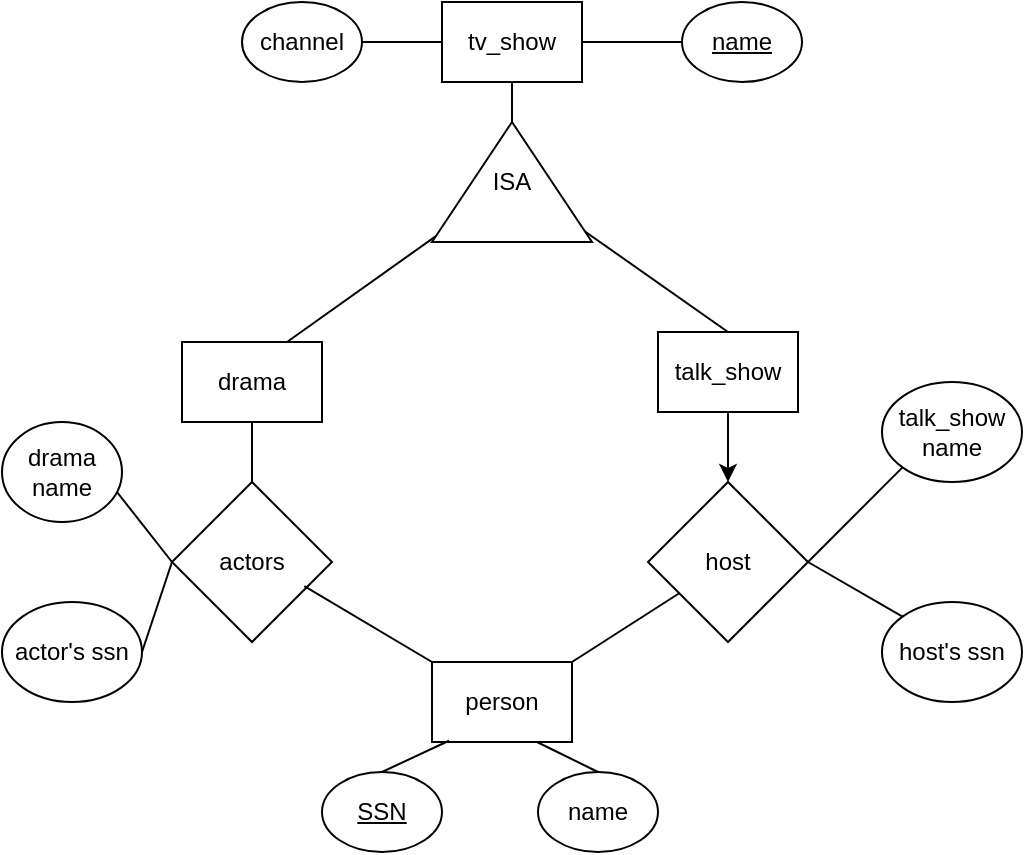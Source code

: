 <mxfile version="21.1.1" type="github">
  <diagram name="第1頁" id="jgAXVNBRgMBZShgyMuvH">
    <mxGraphModel dx="893" dy="499" grid="1" gridSize="10" guides="1" tooltips="1" connect="1" arrows="1" fold="1" page="1" pageScale="1" pageWidth="827" pageHeight="1169" math="0" shadow="0">
      <root>
        <mxCell id="0" />
        <mxCell id="1" parent="0" />
        <mxCell id="Wwxn7E1qv-EfVadIdRsq-1" value="person" style="rounded=0;whiteSpace=wrap;html=1;" parent="1" vertex="1">
          <mxGeometry x="365" y="490" width="70" height="40" as="geometry" />
        </mxCell>
        <mxCell id="Wwxn7E1qv-EfVadIdRsq-2" value="SSN" style="ellipse;whiteSpace=wrap;html=1;fontStyle=4" parent="1" vertex="1">
          <mxGeometry x="310" y="545" width="60" height="40" as="geometry" />
        </mxCell>
        <mxCell id="Wwxn7E1qv-EfVadIdRsq-3" value="" style="endArrow=none;html=1;rounded=0;entryX=0.121;entryY=0.984;entryDx=0;entryDy=0;exitX=0.5;exitY=0;exitDx=0;exitDy=0;entryPerimeter=0;" parent="1" source="Wwxn7E1qv-EfVadIdRsq-2" target="Wwxn7E1qv-EfVadIdRsq-1" edge="1">
          <mxGeometry width="50" height="50" relative="1" as="geometry">
            <mxPoint x="363" y="845" as="sourcePoint" />
            <mxPoint x="413" y="795" as="targetPoint" />
          </mxGeometry>
        </mxCell>
        <mxCell id="Wwxn7E1qv-EfVadIdRsq-4" value="name" style="ellipse;whiteSpace=wrap;html=1;movable=1;resizable=1;rotatable=1;deletable=1;editable=1;locked=0;connectable=1;" parent="1" vertex="1">
          <mxGeometry x="418" y="545" width="60" height="40" as="geometry" />
        </mxCell>
        <mxCell id="Wwxn7E1qv-EfVadIdRsq-5" value="" style="endArrow=none;html=1;rounded=0;entryX=0.75;entryY=1;entryDx=0;entryDy=0;exitX=0.5;exitY=0;exitDx=0;exitDy=0;movable=1;resizable=1;rotatable=1;deletable=1;editable=1;locked=0;connectable=1;" parent="1" source="Wwxn7E1qv-EfVadIdRsq-4" target="Wwxn7E1qv-EfVadIdRsq-1" edge="1">
          <mxGeometry width="50" height="50" relative="1" as="geometry">
            <mxPoint x="450.5" y="845" as="sourcePoint" />
            <mxPoint x="447" y="785" as="targetPoint" />
          </mxGeometry>
        </mxCell>
        <mxCell id="Wwxn7E1qv-EfVadIdRsq-7" value="drama" style="rounded=0;whiteSpace=wrap;html=1;" parent="1" vertex="1">
          <mxGeometry x="240" y="330" width="70" height="40" as="geometry" />
        </mxCell>
        <mxCell id="Wwxn7E1qv-EfVadIdRsq-16" value="" style="endArrow=none;html=1;rounded=0;entryX=0.117;entryY=0.925;entryDx=0;entryDy=0;entryPerimeter=0;exitX=0.5;exitY=0;exitDx=0;exitDy=0;" parent="1" source="Wwxn7E1qv-EfVadIdRsq-31" target="Wwxn7E1qv-EfVadIdRsq-17" edge="1">
          <mxGeometry width="50" height="50" relative="1" as="geometry">
            <mxPoint x="480" y="330" as="sourcePoint" />
            <mxPoint x="398" y="305" as="targetPoint" />
          </mxGeometry>
        </mxCell>
        <mxCell id="Wwxn7E1qv-EfVadIdRsq-17" value="ISA" style="triangle;whiteSpace=wrap;html=1;rotation=90;flipV=1;flipH=1;horizontal=0;verticalAlign=middle;labelPosition=center;verticalLabelPosition=middle;align=center;" parent="1" vertex="1">
          <mxGeometry x="375" y="210" width="60" height="80" as="geometry" />
        </mxCell>
        <mxCell id="Wwxn7E1qv-EfVadIdRsq-18" value="" style="endArrow=none;html=1;rounded=0;exitX=0.75;exitY=0;exitDx=0;exitDy=0;" parent="1" source="Wwxn7E1qv-EfVadIdRsq-7" target="Wwxn7E1qv-EfVadIdRsq-17" edge="1">
          <mxGeometry width="50" height="50" relative="1" as="geometry">
            <mxPoint x="310" y="280" as="sourcePoint" />
            <mxPoint x="360" y="230" as="targetPoint" />
          </mxGeometry>
        </mxCell>
        <mxCell id="Wwxn7E1qv-EfVadIdRsq-21" value="tv_show" style="rounded=0;whiteSpace=wrap;html=1;" parent="1" vertex="1">
          <mxGeometry x="370" y="160" width="70" height="40" as="geometry" />
        </mxCell>
        <mxCell id="Wwxn7E1qv-EfVadIdRsq-22" value="channel" style="ellipse;whiteSpace=wrap;html=1;" parent="1" vertex="1">
          <mxGeometry x="270" y="160" width="60" height="40" as="geometry" />
        </mxCell>
        <mxCell id="Wwxn7E1qv-EfVadIdRsq-23" value="" style="endArrow=none;html=1;rounded=0;entryX=0;entryY=0.5;entryDx=0;entryDy=0;exitX=1;exitY=0.5;exitDx=0;exitDy=0;" parent="1" source="Wwxn7E1qv-EfVadIdRsq-22" target="Wwxn7E1qv-EfVadIdRsq-21" edge="1">
          <mxGeometry width="50" height="50" relative="1" as="geometry">
            <mxPoint x="481.213" y="139.998" as="sourcePoint" />
            <mxPoint x="646" y="244.14" as="targetPoint" />
          </mxGeometry>
        </mxCell>
        <mxCell id="Wwxn7E1qv-EfVadIdRsq-24" value="name" style="ellipse;whiteSpace=wrap;html=1;movable=1;resizable=1;rotatable=1;deletable=1;editable=1;locked=0;connectable=1;fontStyle=4" parent="1" vertex="1">
          <mxGeometry x="490" y="160" width="60" height="40" as="geometry" />
        </mxCell>
        <mxCell id="Wwxn7E1qv-EfVadIdRsq-25" value="" style="endArrow=none;html=1;rounded=0;entryX=1;entryY=0.5;entryDx=0;entryDy=0;exitX=0;exitY=0.5;exitDx=0;exitDy=0;movable=1;resizable=1;rotatable=1;deletable=1;editable=1;locked=0;connectable=1;" parent="1" source="Wwxn7E1qv-EfVadIdRsq-24" target="Wwxn7E1qv-EfVadIdRsq-21" edge="1">
          <mxGeometry width="50" height="50" relative="1" as="geometry">
            <mxPoint x="586" y="139.14" as="sourcePoint" />
            <mxPoint x="680" y="234.14" as="targetPoint" />
          </mxGeometry>
        </mxCell>
        <mxCell id="Wwxn7E1qv-EfVadIdRsq-26" value="" style="endArrow=none;html=1;rounded=0;entryX=0;entryY=0.5;entryDx=0;entryDy=0;exitX=0.5;exitY=1;exitDx=0;exitDy=0;" parent="1" source="Wwxn7E1qv-EfVadIdRsq-21" target="Wwxn7E1qv-EfVadIdRsq-17" edge="1">
          <mxGeometry width="50" height="50" relative="1" as="geometry">
            <mxPoint x="293" y="270" as="sourcePoint" />
            <mxPoint x="366" y="223" as="targetPoint" />
          </mxGeometry>
        </mxCell>
        <mxCell id="Wwxn7E1qv-EfVadIdRsq-29" value="" style="endArrow=none;html=1;rounded=0;exitX=1;exitY=0;exitDx=0;exitDy=0;" parent="1" source="Wwxn7E1qv-EfVadIdRsq-1" target="yyZb5kcJpjw0oZw3hkXW-1" edge="1">
          <mxGeometry width="50" height="50" relative="1" as="geometry">
            <mxPoint x="169.66" y="680" as="sourcePoint" />
            <mxPoint x="169.66" y="440" as="targetPoint" />
          </mxGeometry>
        </mxCell>
        <mxCell id="yyZb5kcJpjw0oZw3hkXW-2" value="" style="edgeStyle=orthogonalEdgeStyle;rounded=0;orthogonalLoop=1;jettySize=auto;html=1;" parent="1" source="Wwxn7E1qv-EfVadIdRsq-31" target="yyZb5kcJpjw0oZw3hkXW-1" edge="1">
          <mxGeometry relative="1" as="geometry" />
        </mxCell>
        <mxCell id="Wwxn7E1qv-EfVadIdRsq-31" value="talk_show" style="rounded=0;whiteSpace=wrap;html=1;" parent="1" vertex="1">
          <mxGeometry x="478" y="325" width="70" height="40" as="geometry" />
        </mxCell>
        <mxCell id="Wwxn7E1qv-EfVadIdRsq-37" value="" style="endArrow=none;html=1;rounded=0;entryX=0.5;entryY=1;entryDx=0;entryDy=0;exitX=0.5;exitY=0;exitDx=0;exitDy=0;" parent="1" source="yyZb5kcJpjw0oZw3hkXW-3" target="Wwxn7E1qv-EfVadIdRsq-7" edge="1">
          <mxGeometry width="50" height="50" relative="1" as="geometry">
            <mxPoint x="200.0" y="352.5" as="sourcePoint" />
            <mxPoint x="240" y="355" as="targetPoint" />
          </mxGeometry>
        </mxCell>
        <mxCell id="yyZb5kcJpjw0oZw3hkXW-1" value="host" style="rhombus;whiteSpace=wrap;html=1;" parent="1" vertex="1">
          <mxGeometry x="473" y="400" width="80" height="80" as="geometry" />
        </mxCell>
        <mxCell id="yyZb5kcJpjw0oZw3hkXW-3" value="actors" style="rhombus;whiteSpace=wrap;html=1;" parent="1" vertex="1">
          <mxGeometry x="235" y="400" width="80" height="80" as="geometry" />
        </mxCell>
        <mxCell id="yyZb5kcJpjw0oZw3hkXW-4" value="" style="endArrow=none;html=1;rounded=0;exitX=0;exitY=0;exitDx=0;exitDy=0;entryX=0.827;entryY=0.651;entryDx=0;entryDy=0;entryPerimeter=0;" parent="1" source="Wwxn7E1qv-EfVadIdRsq-1" target="yyZb5kcJpjw0oZw3hkXW-3" edge="1">
          <mxGeometry width="50" height="50" relative="1" as="geometry">
            <mxPoint x="454" y="495" as="sourcePoint" />
            <mxPoint x="499" y="466" as="targetPoint" />
          </mxGeometry>
        </mxCell>
        <mxCell id="yyZb5kcJpjw0oZw3hkXW-5" value="" style="endArrow=none;html=1;rounded=0;entryX=0;entryY=0.5;entryDx=0;entryDy=0;exitX=0.955;exitY=0.695;exitDx=0;exitDy=0;exitPerimeter=0;" parent="1" source="yyZb5kcJpjw0oZw3hkXW-6" target="yyZb5kcJpjw0oZw3hkXW-3" edge="1">
          <mxGeometry width="50" height="50" relative="1" as="geometry">
            <mxPoint x="160" y="390" as="sourcePoint" />
            <mxPoint x="410" y="380" as="targetPoint" />
          </mxGeometry>
        </mxCell>
        <mxCell id="yyZb5kcJpjw0oZw3hkXW-6" value="drama name" style="ellipse;whiteSpace=wrap;html=1;" parent="1" vertex="1">
          <mxGeometry x="150" y="370" width="60" height="50" as="geometry" />
        </mxCell>
        <mxCell id="yyZb5kcJpjw0oZw3hkXW-7" value="" style="endArrow=none;html=1;rounded=0;entryX=0;entryY=0.5;entryDx=0;entryDy=0;exitX=1;exitY=0.5;exitDx=0;exitDy=0;" parent="1" source="yyZb5kcJpjw0oZw3hkXW-8" target="yyZb5kcJpjw0oZw3hkXW-3" edge="1">
          <mxGeometry width="50" height="50" relative="1" as="geometry">
            <mxPoint x="170" y="470" as="sourcePoint" />
            <mxPoint x="410" y="370" as="targetPoint" />
          </mxGeometry>
        </mxCell>
        <mxCell id="yyZb5kcJpjw0oZw3hkXW-8" value="actor&#39;s ssn" style="ellipse;whiteSpace=wrap;html=1;" parent="1" vertex="1">
          <mxGeometry x="150" y="460" width="70" height="50" as="geometry" />
        </mxCell>
        <mxCell id="yyZb5kcJpjw0oZw3hkXW-9" value="" style="endArrow=none;html=1;rounded=0;entryX=0;entryY=1;entryDx=0;entryDy=0;exitX=1;exitY=0.5;exitDx=0;exitDy=0;" parent="1" source="yyZb5kcJpjw0oZw3hkXW-1" target="yyZb5kcJpjw0oZw3hkXW-10" edge="1">
          <mxGeometry width="50" height="50" relative="1" as="geometry">
            <mxPoint x="630" y="377.5" as="sourcePoint" />
            <mxPoint x="705" y="427.5" as="targetPoint" />
          </mxGeometry>
        </mxCell>
        <mxCell id="yyZb5kcJpjw0oZw3hkXW-10" value="talk_show name" style="ellipse;whiteSpace=wrap;html=1;" parent="1" vertex="1">
          <mxGeometry x="590" y="350" width="70" height="50" as="geometry" />
        </mxCell>
        <mxCell id="yyZb5kcJpjw0oZw3hkXW-11" value="" style="endArrow=none;html=1;rounded=0;entryX=0;entryY=0;entryDx=0;entryDy=0;exitX=1;exitY=0.5;exitDx=0;exitDy=0;" parent="1" source="yyZb5kcJpjw0oZw3hkXW-1" target="yyZb5kcJpjw0oZw3hkXW-12" edge="1">
          <mxGeometry width="50" height="50" relative="1" as="geometry">
            <mxPoint x="685" y="490" as="sourcePoint" />
            <mxPoint x="750" y="460" as="targetPoint" />
          </mxGeometry>
        </mxCell>
        <mxCell id="yyZb5kcJpjw0oZw3hkXW-12" value="host&#39;s ssn" style="ellipse;whiteSpace=wrap;html=1;" parent="1" vertex="1">
          <mxGeometry x="590" y="460" width="70" height="50" as="geometry" />
        </mxCell>
      </root>
    </mxGraphModel>
  </diagram>
</mxfile>
